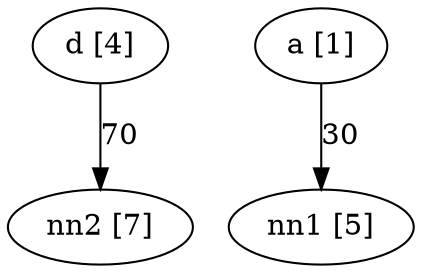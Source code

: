 digraph risNl1 {
	d [label = "d [4]"];
	a [label = "a [1]"];
	nn1 [label = "nn1 [5]"];
	nn2 [label = "nn2 [7]"];
	d->nn2 [label = "70"];
	a->nn1 [label = "30"];
}